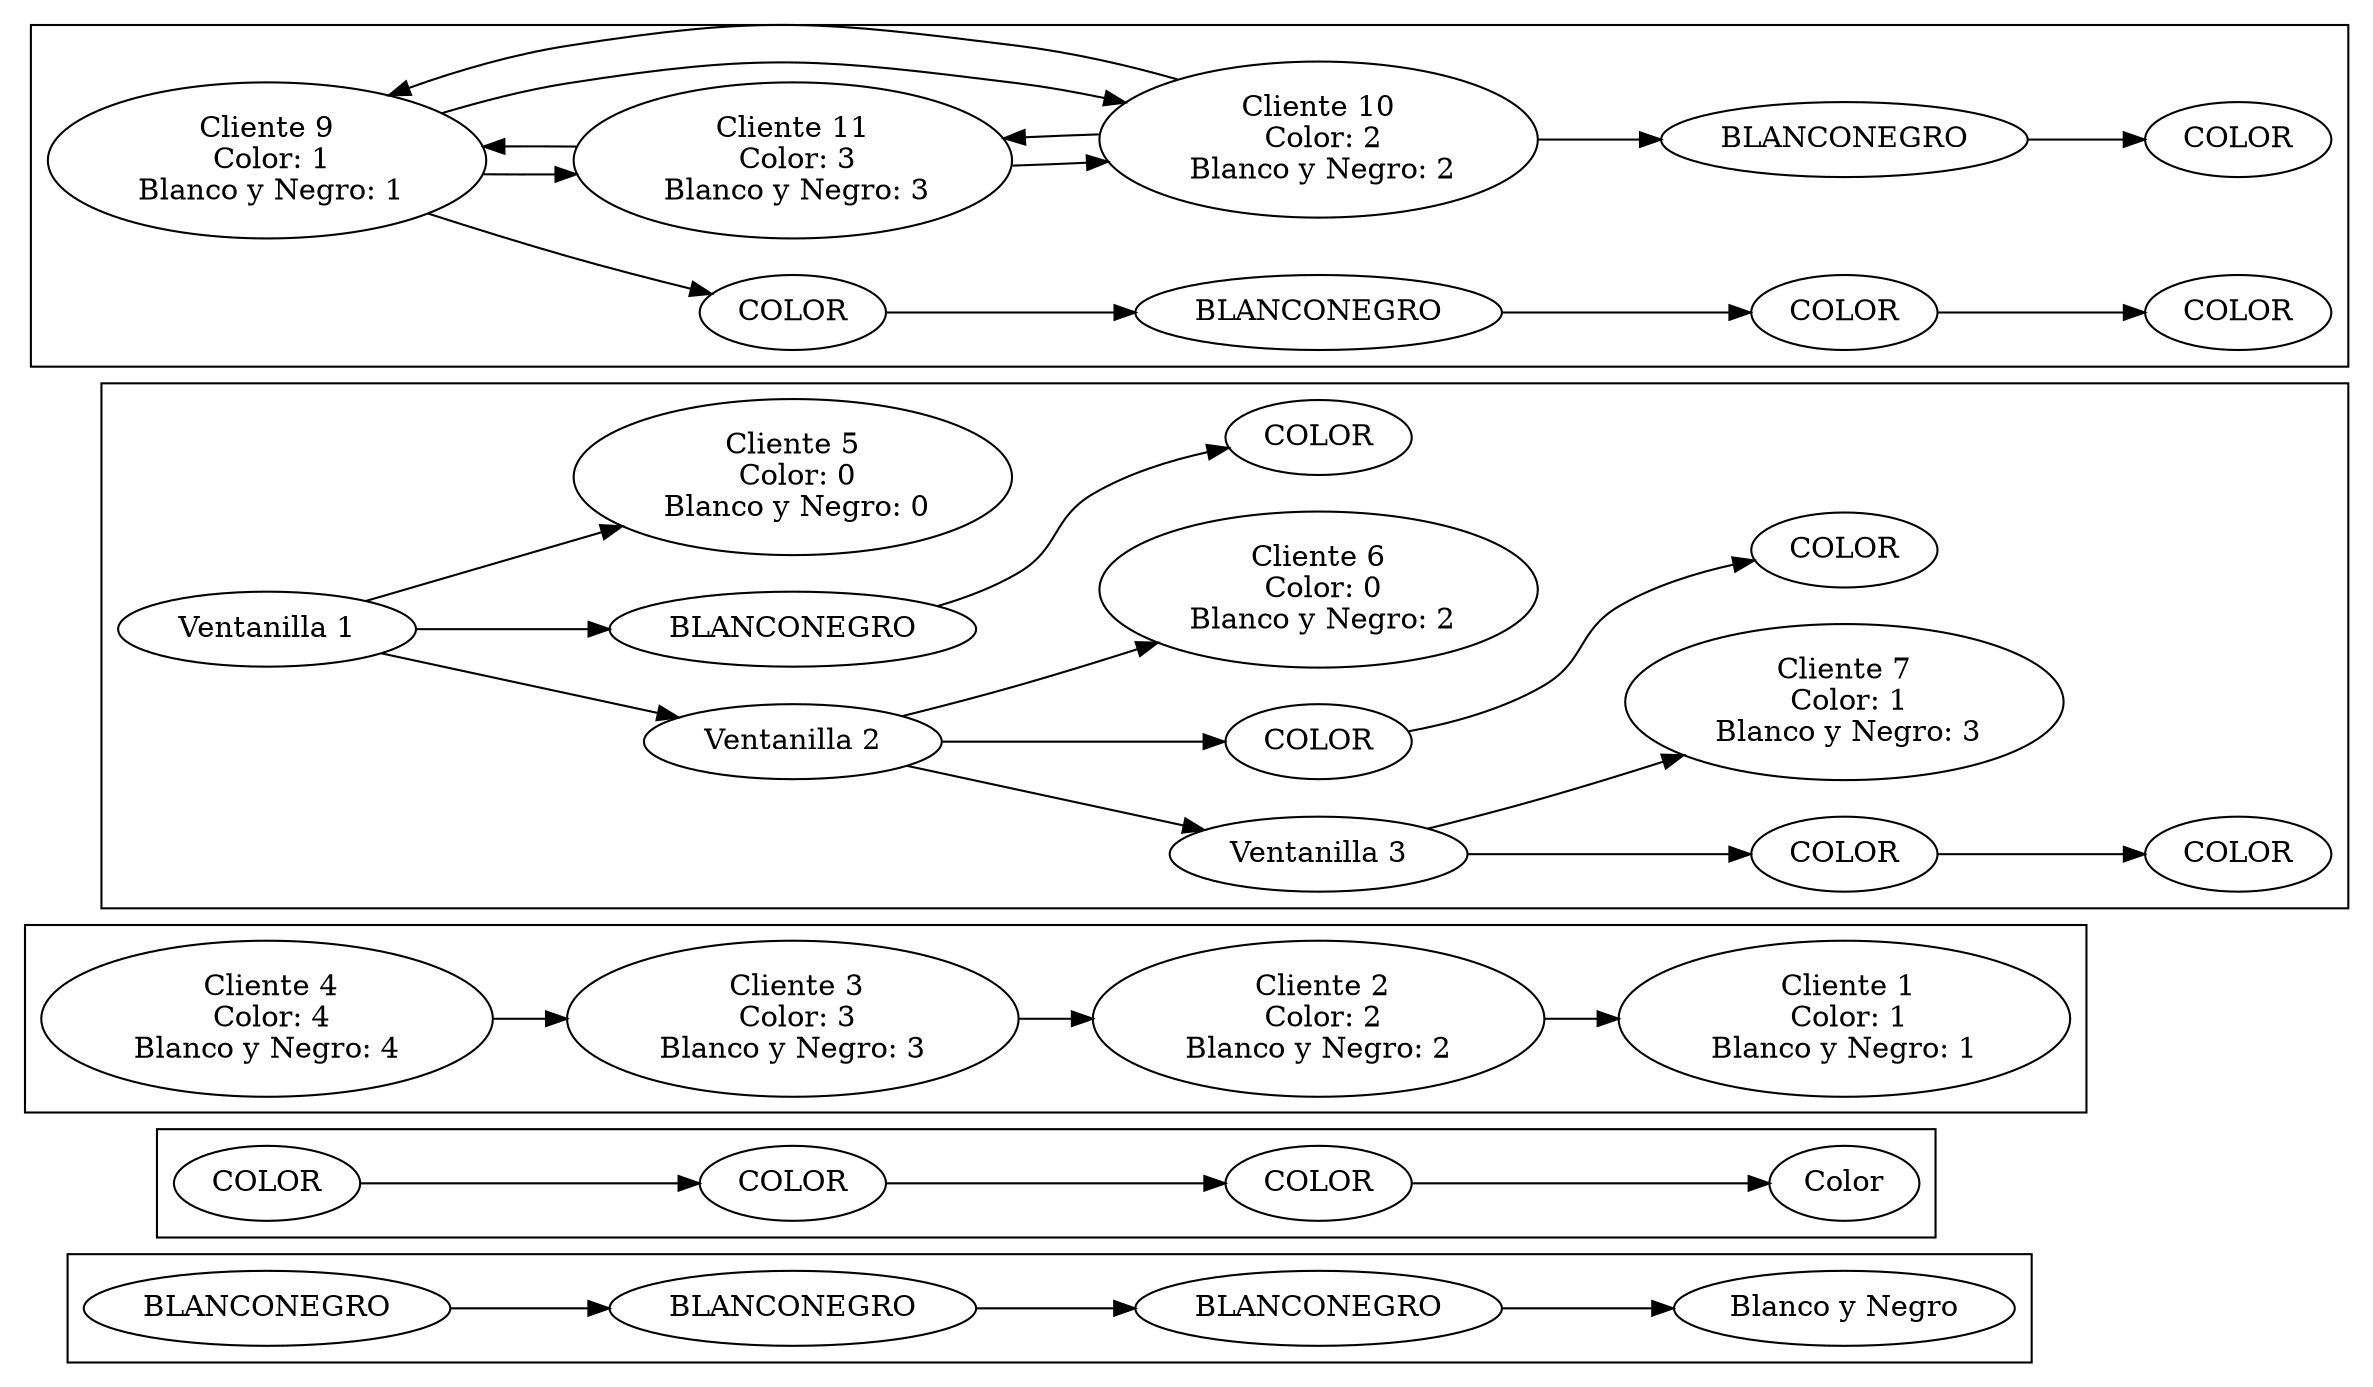 digraph G{
rankdir=LR;
subgraph clusterPrintBN {
dbcdee24e84d238856ea92824e9221[label="BLANCONEGRO"];
dbcdee24e84d238856ea92824e9221->fb804375b619cf3a7be715af;
fb804375b619cf3a7be715af[label="BLANCONEGRO"];
fb804375b619cf3a7be715af->cbc3a3a83c463cb709acd074f2dc62;
cbc3a3a83c463cb709acd074f2dc62[label="BLANCONEGRO"];
BN[label="Blanco y Negro"];
cbc3a3a83c463cb709acd074f2dc62-> BN;
}subgraph clusterPrintColor {
aacaad7499047b5bf3fa04b94ac6691[label="COLOR"];
aacaad7499047b5bf3fa04b94ac6691->c79969e24fbe9a48f900a6dc67ca;
c79969e24fbe9a48f900a6dc67ca[label="COLOR"];
c79969e24fbe9a48f900a6dc67ca->d8e74a2891e7801f30e815e3;
d8e74a2891e7801f30e815e3[label="COLOR"];
C[label="Color"];
d8e74a2891e7801f30e815e3-> C;
}subgraph clusterColaRecepcion {
cd9f2a4e758a6a4fbbd623511d[label=" Cliente 4
 Color: 4
 Blanco y Negro: 4 "];
cd9f2a4e758a6a4fbbd623511d->baa47c847aba142da365010fd2c;
baa47c847aba142da365010fd2c[label=" Cliente 3
 Color: 3
 Blanco y Negro: 3 "];
baa47c847aba142da365010fd2c->f9a04383f84982ade0de3da757691e;
f9a04383f84982ade0de3da757691e[label=" Cliente 2
 Color: 2
 Blanco y Negro: 2 "];
f9a04383f84982ade0de3da757691e->c2c4d85e04ad593f0fda2827ebcf5;
c2c4d85e04ad593f0fda2827ebcf5[label=" Cliente 1
 Color: 1
 Blanco y Negro: 1 "];
}subgraph clusterListaVentanillas {
c9f02639e2442e4b8daa280d12b38bd[label=" Ventanilla 1 "];
c9f02639e2442e4b8daa280d12b38bd->bf206b34b6ead945dac9200604e;
c9f02639e2442e4b8daa280d12b38bd->cbd02b176b6465ba2ea91c570468613;
cbd02b176b6465ba2ea91c570468613[label="BLANCONEGRO"];
cbd02b176b6465ba2ea91c570468613->be416fe4e4b1ea20f9d09a05082a8;
be416fe4e4b1ea20f9d09a05082a8[label="COLOR"];
b18f30315f44e7bbab261a9ff59c308[label="Cliente 5
 Color: 0
 Blanco y Negro: 0"];
c9f02639e2442e4b8daa280d12b38bd->b18f30315f44e7bbab261a9ff59c308;
bf206b34b6ead945dac9200604e[label=" Ventanilla 2 "];
bf206b34b6ead945dac9200604e->f3881ca543e4dc3be9fe8ea68d70562;
bf206b34b6ead945dac9200604e->eb30e0d4847b39a6ee656bbdc34bd;
eb30e0d4847b39a6ee656bbdc34bd[label="COLOR"];
eb30e0d4847b39a6ee656bbdc34bd->aa89c0dc0dc42edb66a70d24bfba2a2;
aa89c0dc0dc42edb66a70d24bfba2a2[label="COLOR"];
d67b1eb8d374536af135916dba1af75[label="Cliente 6
 Color: 0
 Blanco y Negro: 2"];
bf206b34b6ead945dac9200604e->d67b1eb8d374536af135916dba1af75;
f3881ca543e4dc3be9fe8ea68d70562[label=" Ventanilla 3 "];
f3881ca543e4dc3be9fe8ea68d70562->a4f8e3793eb44988de541bcb0333d07;
a4f8e3793eb44988de541bcb0333d07[label="COLOR"];
a4f8e3793eb44988de541bcb0333d07->d6a4d2a47609231ea063c25897f;
d6a4d2a47609231ea063c25897f[label="COLOR"];
a90db6f1313469c9352b5b29165e46e[label="Cliente 7
 Color: 1
 Blanco y Negro: 3"];
f3881ca543e4dc3be9fe8ea68d70562->a90db6f1313469c9352b5b29165e46e;
}subgraph clusterListaEspera {
cfa7f5aa75e4125915e75d15cba6159->a604cafc9d44da86bf763dbb572c0a;
a604cafc9d44da86bf763dbb572c0a[label="COLOR"];
a604cafc9d44da86bf763dbb572c0a->b45614b4178be6feecd9752cae5;
b45614b4178be6feecd9752cae5[label="BLANCONEGRO"];
b45614b4178be6feecd9752cae5->bbeaea49fab350d60ad812ce98;
bbeaea49fab350d60ad812ce98[label="COLOR"];
bbeaea49fab350d60ad812ce98->cf7d349c4c242bebf0c98f60dd86590;
cf7d349c4c242bebf0c98f60dd86590[label="COLOR"];
cfa7f5aa75e4125915e75d15cba6159[label="Cliente 9
 Color: 1
 Blanco y Negro: 1"];
cfa7f5aa75e4125915e75d15cba6159->e6c29b37043fba57621bf84a67062;
cfa7f5aa75e4125915e75d15cba6159->baaeffddaf3ad7cb96e7ef65;
baaeffddaf3ad7cb96e7ef65->c2fa506f4625be5d39ef7785ff03;
c2fa506f4625be5d39ef7785ff03[label="BLANCONEGRO"];
c2fa506f4625be5d39ef7785ff03->ad6790540478301c3911b2db62e;
ad6790540478301c3911b2db62e[label="COLOR"];
baaeffddaf3ad7cb96e7ef65[label="Cliente 10
 Color: 2
 Blanco y Negro: 2"];
baaeffddaf3ad7cb96e7ef65->cfa7f5aa75e4125915e75d15cba6159;
baaeffddaf3ad7cb96e7ef65->e6c29b37043fba57621bf84a67062;
e6c29b37043fba57621bf84a67062[label="Cliente 11
 Color: 3
 Blanco y Negro: 3"];
e6c29b37043fba57621bf84a67062->baaeffddaf3ad7cb96e7ef65;
e6c29b37043fba57621bf84a67062->cfa7f5aa75e4125915e75d15cba6159;
}}